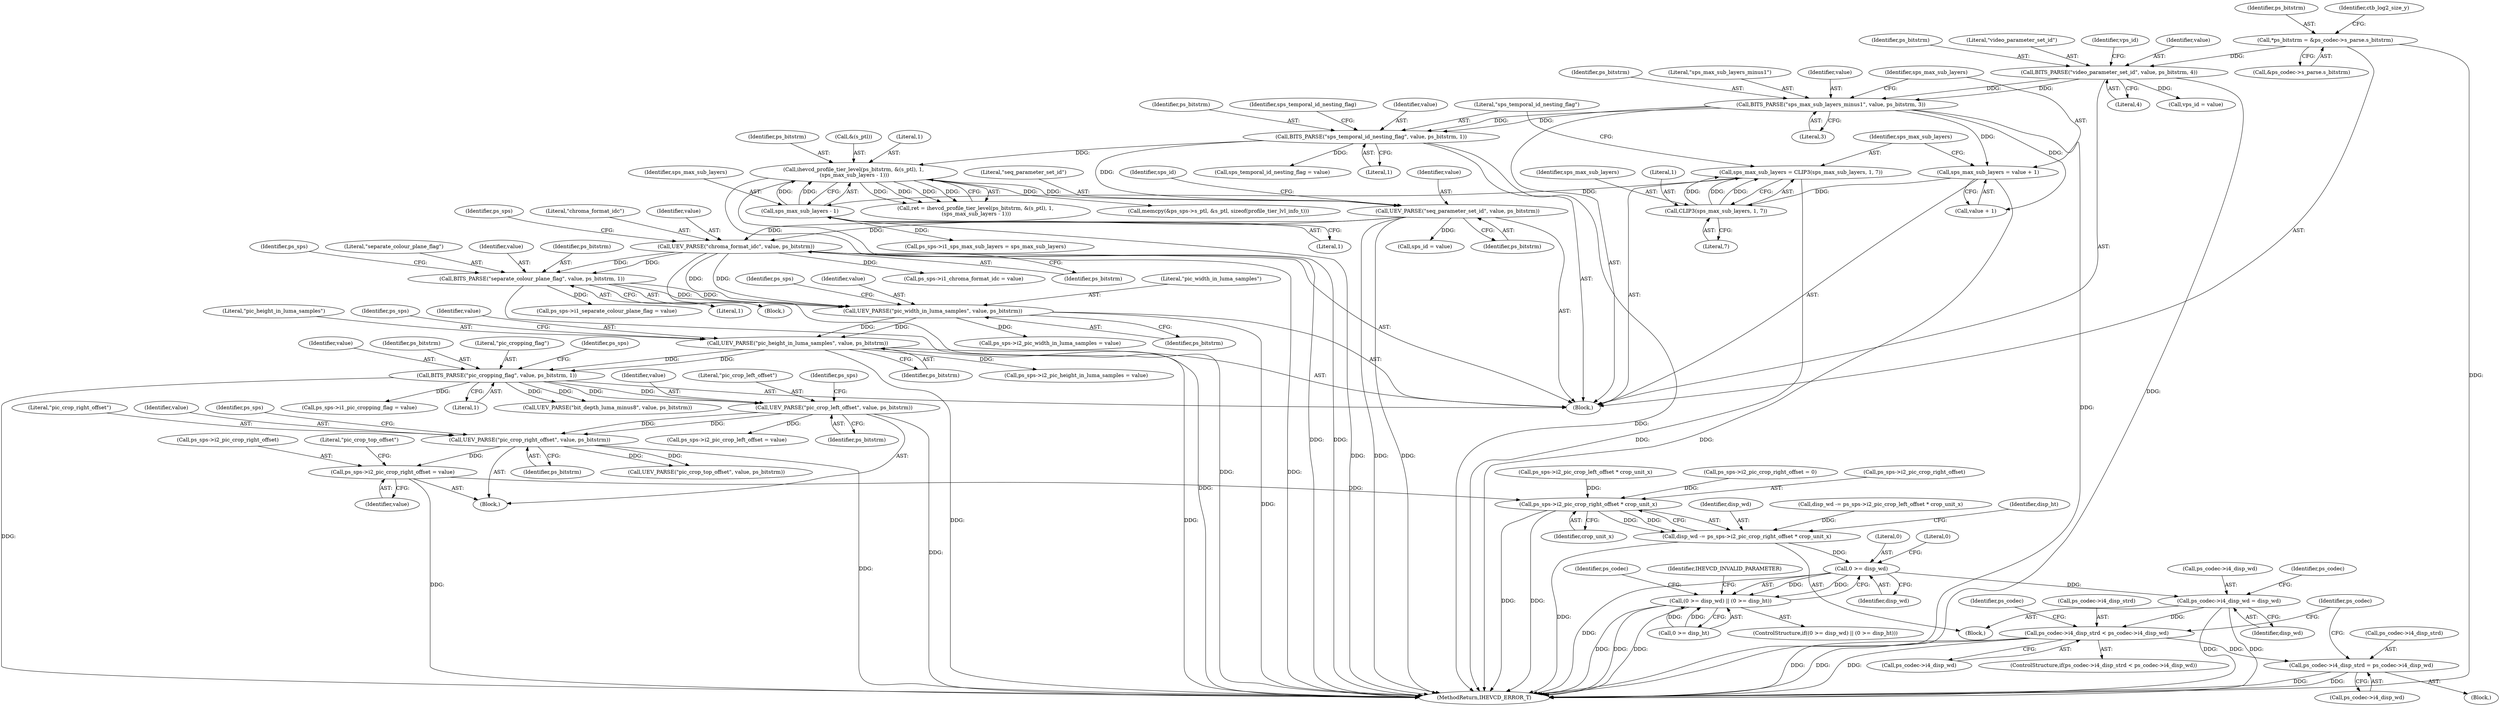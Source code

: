 digraph "0_Android_45c97f878bee15cd97262fe7f57ecea71990fed7@pointer" {
"1000384" [label="(Call,ps_sps->i2_pic_crop_right_offset = value)"];
"1000380" [label="(Call,UEV_PARSE(\"pic_crop_right_offset\", value, ps_bitstrm))"];
"1000371" [label="(Call,UEV_PARSE(\"pic_crop_left_offset\", value, ps_bitstrm))"];
"1000356" [label="(Call,BITS_PARSE(\"pic_cropping_flag\", value, ps_bitstrm, 1))"];
"1000317" [label="(Call,UEV_PARSE(\"pic_height_in_luma_samples\", value, ps_bitstrm))"];
"1000308" [label="(Call,UEV_PARSE(\"pic_width_in_luma_samples\", value, ps_bitstrm))"];
"1000257" [label="(Call,UEV_PARSE(\"chroma_format_idc\", value, ps_bitstrm))"];
"1000186" [label="(Call,UEV_PARSE(\"seq_parameter_set_id\", value, ps_bitstrm))"];
"1000168" [label="(Call,BITS_PARSE(\"sps_temporal_id_nesting_flag\", value, ps_bitstrm, 1))"];
"1000152" [label="(Call,BITS_PARSE(\"sps_max_sub_layers_minus1\", value, ps_bitstrm, 3))"];
"1000136" [label="(Call,BITS_PARSE(\"video_parameter_set_id\", value, ps_bitstrm, 4))"];
"1000124" [label="(Call,*ps_bitstrm = &ps_codec->s_parse.s_bitstrm)"];
"1000178" [label="(Call,ihevcd_profile_tier_level(ps_bitstrm, &(s_ptl), 1,\n (sps_max_sub_layers - 1)))"];
"1000183" [label="(Call,sps_max_sub_layers - 1)"];
"1000162" [label="(Call,sps_max_sub_layers = CLIP3(sps_max_sub_layers, 1, 7))"];
"1000164" [label="(Call,CLIP3(sps_max_sub_layers, 1, 7))"];
"1000157" [label="(Call,sps_max_sub_layers = value + 1)"];
"1000291" [label="(Call,BITS_PARSE(\"separate_colour_plane_flag\", value, ps_bitstrm, 1))"];
"1001191" [label="(Call,ps_sps->i2_pic_crop_right_offset * crop_unit_x)"];
"1001189" [label="(Call,disp_wd -= ps_sps->i2_pic_crop_right_offset * crop_unit_x)"];
"1001217" [label="(Call,0 >= disp_wd)"];
"1001216" [label="(Call,(0 >= disp_wd) || (0 >= disp_ht))"];
"1001225" [label="(Call,ps_codec->i4_disp_wd = disp_wd)"];
"1001279" [label="(Call,ps_codec->i4_disp_strd < ps_codec->i4_disp_wd)"];
"1001287" [label="(Call,ps_codec->i4_disp_strd = ps_codec->i4_disp_wd)"];
"1001229" [label="(Identifier,disp_wd)"];
"1001288" [label="(Call,ps_codec->i4_disp_strd)"];
"1000170" [label="(Identifier,value)"];
"1000257" [label="(Call,UEV_PARSE(\"chroma_format_idc\", value, ps_bitstrm))"];
"1000191" [label="(Identifier,sps_id)"];
"1000296" [label="(Call,ps_sps->i1_separate_colour_plane_flag = value)"];
"1000153" [label="(Literal,\"sps_max_sub_layers_minus1\")"];
"1000180" [label="(Call,&(s_ptl))"];
"1000176" [label="(Call,ret = ihevcd_profile_tier_level(ps_bitstrm, &(s_ptl), 1,\n (sps_max_sub_layers - 1)))"];
"1000323" [label="(Identifier,ps_sps)"];
"1001225" [label="(Call,ps_codec->i4_disp_wd = disp_wd)"];
"1000384" [label="(Call,ps_sps->i2_pic_crop_right_offset = value)"];
"1001184" [label="(Call,ps_sps->i2_pic_crop_left_offset * crop_unit_x)"];
"1000261" [label="(Call,ps_sps->i1_chroma_format_idc = value)"];
"1001217" [label="(Call,0 >= disp_wd)"];
"1001219" [label="(Identifier,disp_wd)"];
"1000248" [label="(Call,memcpy(&ps_sps->s_ptl, &s_ptl, sizeof(profile_tier_lvl_info_t)))"];
"1001191" [label="(Call,ps_sps->i2_pic_crop_right_offset * crop_unit_x)"];
"1000154" [label="(Identifier,value)"];
"1000373" [label="(Identifier,value)"];
"1000190" [label="(Call,sps_id = value)"];
"1000319" [label="(Identifier,value)"];
"1000126" [label="(Call,&ps_codec->s_parse.s_bitstrm)"];
"1000375" [label="(Call,ps_sps->i2_pic_crop_left_offset = value)"];
"1000263" [label="(Identifier,ps_sps)"];
"1001227" [label="(Identifier,ps_codec)"];
"1000385" [label="(Call,ps_sps->i2_pic_crop_right_offset)"];
"1000380" [label="(Call,UEV_PARSE(\"pic_crop_right_offset\", value, ps_bitstrm))"];
"1000429" [label="(Call,UEV_PARSE(\"bit_depth_luma_minus8\", value, ps_bitstrm))"];
"1000139" [label="(Identifier,ps_bitstrm)"];
"1000137" [label="(Literal,\"video_parameter_set_id\")"];
"1000358" [label="(Identifier,value)"];
"1000388" [label="(Identifier,value)"];
"1000381" [label="(Literal,\"pic_crop_right_offset\")"];
"1000311" [label="(Identifier,ps_bitstrm)"];
"1001189" [label="(Call,disp_wd -= ps_sps->i2_pic_crop_right_offset * crop_unit_x)"];
"1000165" [label="(Identifier,sps_max_sub_layers)"];
"1000159" [label="(Call,value + 1)"];
"1001190" [label="(Identifier,disp_wd)"];
"1000356" [label="(Call,BITS_PARSE(\"pic_cropping_flag\", value, ps_bitstrm, 1))"];
"1000183" [label="(Call,sps_max_sub_layers - 1)"];
"1000258" [label="(Literal,\"chroma_format_idc\")"];
"1000141" [label="(Call,vps_id = value)"];
"1000291" [label="(Call,BITS_PARSE(\"separate_colour_plane_flag\", value, ps_bitstrm, 1))"];
"1000414" [label="(Call,ps_sps->i2_pic_crop_right_offset = 0)"];
"1001216" [label="(Call,(0 >= disp_wd) || (0 >= disp_ht))"];
"1000314" [label="(Identifier,ps_sps)"];
"1000156" [label="(Literal,3)"];
"1000293" [label="(Identifier,value)"];
"1001314" [label="(Identifier,ps_codec)"];
"1000382" [label="(Identifier,value)"];
"1000167" [label="(Literal,7)"];
"1000188" [label="(Identifier,value)"];
"1000295" [label="(Literal,1)"];
"1001283" [label="(Call,ps_codec->i4_disp_wd)"];
"1000124" [label="(Call,*ps_bitstrm = &ps_codec->s_parse.s_bitstrm)"];
"1000185" [label="(Literal,1)"];
"1000320" [label="(Identifier,ps_bitstrm)"];
"1000171" [label="(Identifier,ps_bitstrm)"];
"1000290" [label="(Block,)"];
"1000166" [label="(Literal,1)"];
"1000174" [label="(Identifier,sps_temporal_id_nesting_flag)"];
"1001226" [label="(Call,ps_codec->i4_disp_wd)"];
"1000125" [label="(Identifier,ps_bitstrm)"];
"1000182" [label="(Literal,1)"];
"1001287" [label="(Call,ps_codec->i4_disp_strd = ps_codec->i4_disp_wd)"];
"1000361" [label="(Call,ps_sps->i1_pic_cropping_flag = value)"];
"1000179" [label="(Identifier,ps_bitstrm)"];
"1000310" [label="(Identifier,value)"];
"1000189" [label="(Identifier,ps_bitstrm)"];
"1000312" [label="(Call,ps_sps->i2_pic_width_in_luma_samples = value)"];
"1000383" [label="(Identifier,ps_bitstrm)"];
"1001182" [label="(Call,disp_wd -= ps_sps->i2_pic_crop_left_offset * crop_unit_x)"];
"1001279" [label="(Call,ps_codec->i4_disp_strd < ps_codec->i4_disp_wd)"];
"1000260" [label="(Identifier,ps_bitstrm)"];
"1000187" [label="(Literal,\"seq_parameter_set_id\")"];
"1000162" [label="(Call,sps_max_sub_layers = CLIP3(sps_max_sub_layers, 1, 7))"];
"1000309" [label="(Literal,\"pic_width_in_luma_samples\")"];
"1000184" [label="(Identifier,sps_max_sub_layers)"];
"1000142" [label="(Identifier,vps_id)"];
"1000318" [label="(Literal,\"pic_height_in_luma_samples\")"];
"1000374" [label="(Identifier,ps_bitstrm)"];
"1000169" [label="(Literal,\"sps_temporal_id_nesting_flag\")"];
"1000233" [label="(Call,ps_sps->i1_sps_max_sub_layers = sps_max_sub_layers)"];
"1000360" [label="(Literal,1)"];
"1001319" [label="(MethodReturn,IHEVCD_ERROR_T)"];
"1000321" [label="(Call,ps_sps->i2_pic_height_in_luma_samples = value)"];
"1000294" [label="(Identifier,ps_bitstrm)"];
"1001291" [label="(Call,ps_codec->i4_disp_wd)"];
"1000186" [label="(Call,UEV_PARSE(\"seq_parameter_set_id\", value, ps_bitstrm))"];
"1001153" [label="(Block,)"];
"1001220" [label="(Call,0 >= disp_ht)"];
"1000359" [label="(Identifier,ps_bitstrm)"];
"1000164" [label="(Call,CLIP3(sps_max_sub_layers, 1, 7))"];
"1000138" [label="(Identifier,value)"];
"1001221" [label="(Literal,0)"];
"1000155" [label="(Identifier,ps_bitstrm)"];
"1000357" [label="(Literal,\"pic_cropping_flag\")"];
"1000163" [label="(Identifier,sps_max_sub_layers)"];
"1001215" [label="(ControlStructure,if((0 >= disp_wd) || (0 >= disp_ht)))"];
"1000173" [label="(Call,sps_temporal_id_nesting_flag = value)"];
"1001232" [label="(Identifier,ps_codec)"];
"1001224" [label="(Identifier,IHEVCD_INVALID_PARAMETER)"];
"1000157" [label="(Call,sps_max_sub_layers = value + 1)"];
"1000372" [label="(Literal,\"pic_crop_left_offset\")"];
"1001289" [label="(Identifier,ps_codec)"];
"1000136" [label="(Call,BITS_PARSE(\"video_parameter_set_id\", value, ps_bitstrm, 4))"];
"1001218" [label="(Literal,0)"];
"1000390" [label="(Literal,\"pic_crop_top_offset\")"];
"1000158" [label="(Identifier,sps_max_sub_layers)"];
"1000298" [label="(Identifier,ps_sps)"];
"1000152" [label="(Call,BITS_PARSE(\"sps_max_sub_layers_minus1\", value, ps_bitstrm, 3))"];
"1000317" [label="(Call,UEV_PARSE(\"pic_height_in_luma_samples\", value, ps_bitstrm))"];
"1000370" [label="(Block,)"];
"1000371" [label="(Call,UEV_PARSE(\"pic_crop_left_offset\", value, ps_bitstrm))"];
"1000363" [label="(Identifier,ps_sps)"];
"1001280" [label="(Call,ps_codec->i4_disp_strd)"];
"1001286" [label="(Block,)"];
"1000292" [label="(Literal,\"separate_colour_plane_flag\")"];
"1000389" [label="(Call,UEV_PARSE(\"pic_crop_top_offset\", value, ps_bitstrm))"];
"1000308" [label="(Call,UEV_PARSE(\"pic_width_in_luma_samples\", value, ps_bitstrm))"];
"1000377" [label="(Identifier,ps_sps)"];
"1000259" [label="(Identifier,value)"];
"1000178" [label="(Call,ihevcd_profile_tier_level(ps_bitstrm, &(s_ptl), 1,\n (sps_max_sub_layers - 1)))"];
"1000386" [label="(Identifier,ps_sps)"];
"1001278" [label="(ControlStructure,if(ps_codec->i4_disp_strd < ps_codec->i4_disp_wd))"];
"1000108" [label="(Block,)"];
"1000140" [label="(Literal,4)"];
"1000134" [label="(Identifier,ctb_log2_size_y)"];
"1001192" [label="(Call,ps_sps->i2_pic_crop_right_offset)"];
"1000168" [label="(Call,BITS_PARSE(\"sps_temporal_id_nesting_flag\", value, ps_bitstrm, 1))"];
"1001197" [label="(Identifier,disp_ht)"];
"1000172" [label="(Literal,1)"];
"1001195" [label="(Identifier,crop_unit_x)"];
"1000384" -> "1000370"  [label="AST: "];
"1000384" -> "1000388"  [label="CFG: "];
"1000385" -> "1000384"  [label="AST: "];
"1000388" -> "1000384"  [label="AST: "];
"1000390" -> "1000384"  [label="CFG: "];
"1000384" -> "1001319"  [label="DDG: "];
"1000380" -> "1000384"  [label="DDG: "];
"1000384" -> "1001191"  [label="DDG: "];
"1000380" -> "1000370"  [label="AST: "];
"1000380" -> "1000383"  [label="CFG: "];
"1000381" -> "1000380"  [label="AST: "];
"1000382" -> "1000380"  [label="AST: "];
"1000383" -> "1000380"  [label="AST: "];
"1000386" -> "1000380"  [label="CFG: "];
"1000380" -> "1001319"  [label="DDG: "];
"1000371" -> "1000380"  [label="DDG: "];
"1000371" -> "1000380"  [label="DDG: "];
"1000380" -> "1000389"  [label="DDG: "];
"1000380" -> "1000389"  [label="DDG: "];
"1000371" -> "1000370"  [label="AST: "];
"1000371" -> "1000374"  [label="CFG: "];
"1000372" -> "1000371"  [label="AST: "];
"1000373" -> "1000371"  [label="AST: "];
"1000374" -> "1000371"  [label="AST: "];
"1000377" -> "1000371"  [label="CFG: "];
"1000371" -> "1001319"  [label="DDG: "];
"1000356" -> "1000371"  [label="DDG: "];
"1000356" -> "1000371"  [label="DDG: "];
"1000371" -> "1000375"  [label="DDG: "];
"1000356" -> "1000108"  [label="AST: "];
"1000356" -> "1000360"  [label="CFG: "];
"1000357" -> "1000356"  [label="AST: "];
"1000358" -> "1000356"  [label="AST: "];
"1000359" -> "1000356"  [label="AST: "];
"1000360" -> "1000356"  [label="AST: "];
"1000363" -> "1000356"  [label="CFG: "];
"1000356" -> "1001319"  [label="DDG: "];
"1000317" -> "1000356"  [label="DDG: "];
"1000317" -> "1000356"  [label="DDG: "];
"1000356" -> "1000361"  [label="DDG: "];
"1000356" -> "1000429"  [label="DDG: "];
"1000356" -> "1000429"  [label="DDG: "];
"1000317" -> "1000108"  [label="AST: "];
"1000317" -> "1000320"  [label="CFG: "];
"1000318" -> "1000317"  [label="AST: "];
"1000319" -> "1000317"  [label="AST: "];
"1000320" -> "1000317"  [label="AST: "];
"1000323" -> "1000317"  [label="CFG: "];
"1000317" -> "1001319"  [label="DDG: "];
"1000317" -> "1001319"  [label="DDG: "];
"1000308" -> "1000317"  [label="DDG: "];
"1000308" -> "1000317"  [label="DDG: "];
"1000317" -> "1000321"  [label="DDG: "];
"1000308" -> "1000108"  [label="AST: "];
"1000308" -> "1000311"  [label="CFG: "];
"1000309" -> "1000308"  [label="AST: "];
"1000310" -> "1000308"  [label="AST: "];
"1000311" -> "1000308"  [label="AST: "];
"1000314" -> "1000308"  [label="CFG: "];
"1000308" -> "1001319"  [label="DDG: "];
"1000257" -> "1000308"  [label="DDG: "];
"1000257" -> "1000308"  [label="DDG: "];
"1000291" -> "1000308"  [label="DDG: "];
"1000291" -> "1000308"  [label="DDG: "];
"1000308" -> "1000312"  [label="DDG: "];
"1000257" -> "1000108"  [label="AST: "];
"1000257" -> "1000260"  [label="CFG: "];
"1000258" -> "1000257"  [label="AST: "];
"1000259" -> "1000257"  [label="AST: "];
"1000260" -> "1000257"  [label="AST: "];
"1000263" -> "1000257"  [label="CFG: "];
"1000257" -> "1001319"  [label="DDG: "];
"1000257" -> "1001319"  [label="DDG: "];
"1000186" -> "1000257"  [label="DDG: "];
"1000186" -> "1000257"  [label="DDG: "];
"1000257" -> "1000261"  [label="DDG: "];
"1000257" -> "1000291"  [label="DDG: "];
"1000257" -> "1000291"  [label="DDG: "];
"1000186" -> "1000108"  [label="AST: "];
"1000186" -> "1000189"  [label="CFG: "];
"1000187" -> "1000186"  [label="AST: "];
"1000188" -> "1000186"  [label="AST: "];
"1000189" -> "1000186"  [label="AST: "];
"1000191" -> "1000186"  [label="CFG: "];
"1000186" -> "1001319"  [label="DDG: "];
"1000186" -> "1001319"  [label="DDG: "];
"1000168" -> "1000186"  [label="DDG: "];
"1000178" -> "1000186"  [label="DDG: "];
"1000186" -> "1000190"  [label="DDG: "];
"1000168" -> "1000108"  [label="AST: "];
"1000168" -> "1000172"  [label="CFG: "];
"1000169" -> "1000168"  [label="AST: "];
"1000170" -> "1000168"  [label="AST: "];
"1000171" -> "1000168"  [label="AST: "];
"1000172" -> "1000168"  [label="AST: "];
"1000174" -> "1000168"  [label="CFG: "];
"1000168" -> "1001319"  [label="DDG: "];
"1000152" -> "1000168"  [label="DDG: "];
"1000152" -> "1000168"  [label="DDG: "];
"1000168" -> "1000173"  [label="DDG: "];
"1000168" -> "1000178"  [label="DDG: "];
"1000152" -> "1000108"  [label="AST: "];
"1000152" -> "1000156"  [label="CFG: "];
"1000153" -> "1000152"  [label="AST: "];
"1000154" -> "1000152"  [label="AST: "];
"1000155" -> "1000152"  [label="AST: "];
"1000156" -> "1000152"  [label="AST: "];
"1000158" -> "1000152"  [label="CFG: "];
"1000152" -> "1001319"  [label="DDG: "];
"1000136" -> "1000152"  [label="DDG: "];
"1000136" -> "1000152"  [label="DDG: "];
"1000152" -> "1000157"  [label="DDG: "];
"1000152" -> "1000159"  [label="DDG: "];
"1000136" -> "1000108"  [label="AST: "];
"1000136" -> "1000140"  [label="CFG: "];
"1000137" -> "1000136"  [label="AST: "];
"1000138" -> "1000136"  [label="AST: "];
"1000139" -> "1000136"  [label="AST: "];
"1000140" -> "1000136"  [label="AST: "];
"1000142" -> "1000136"  [label="CFG: "];
"1000136" -> "1001319"  [label="DDG: "];
"1000124" -> "1000136"  [label="DDG: "];
"1000136" -> "1000141"  [label="DDG: "];
"1000124" -> "1000108"  [label="AST: "];
"1000124" -> "1000126"  [label="CFG: "];
"1000125" -> "1000124"  [label="AST: "];
"1000126" -> "1000124"  [label="AST: "];
"1000134" -> "1000124"  [label="CFG: "];
"1000124" -> "1001319"  [label="DDG: "];
"1000178" -> "1000176"  [label="AST: "];
"1000178" -> "1000183"  [label="CFG: "];
"1000179" -> "1000178"  [label="AST: "];
"1000180" -> "1000178"  [label="AST: "];
"1000182" -> "1000178"  [label="AST: "];
"1000183" -> "1000178"  [label="AST: "];
"1000176" -> "1000178"  [label="CFG: "];
"1000178" -> "1001319"  [label="DDG: "];
"1000178" -> "1001319"  [label="DDG: "];
"1000178" -> "1000176"  [label="DDG: "];
"1000178" -> "1000176"  [label="DDG: "];
"1000178" -> "1000176"  [label="DDG: "];
"1000178" -> "1000176"  [label="DDG: "];
"1000183" -> "1000178"  [label="DDG: "];
"1000183" -> "1000178"  [label="DDG: "];
"1000178" -> "1000248"  [label="DDG: "];
"1000183" -> "1000185"  [label="CFG: "];
"1000184" -> "1000183"  [label="AST: "];
"1000185" -> "1000183"  [label="AST: "];
"1000183" -> "1001319"  [label="DDG: "];
"1000162" -> "1000183"  [label="DDG: "];
"1000183" -> "1000233"  [label="DDG: "];
"1000162" -> "1000108"  [label="AST: "];
"1000162" -> "1000164"  [label="CFG: "];
"1000163" -> "1000162"  [label="AST: "];
"1000164" -> "1000162"  [label="AST: "];
"1000169" -> "1000162"  [label="CFG: "];
"1000162" -> "1001319"  [label="DDG: "];
"1000164" -> "1000162"  [label="DDG: "];
"1000164" -> "1000162"  [label="DDG: "];
"1000164" -> "1000162"  [label="DDG: "];
"1000164" -> "1000167"  [label="CFG: "];
"1000165" -> "1000164"  [label="AST: "];
"1000166" -> "1000164"  [label="AST: "];
"1000167" -> "1000164"  [label="AST: "];
"1000157" -> "1000164"  [label="DDG: "];
"1000157" -> "1000108"  [label="AST: "];
"1000157" -> "1000159"  [label="CFG: "];
"1000158" -> "1000157"  [label="AST: "];
"1000159" -> "1000157"  [label="AST: "];
"1000163" -> "1000157"  [label="CFG: "];
"1000157" -> "1001319"  [label="DDG: "];
"1000291" -> "1000290"  [label="AST: "];
"1000291" -> "1000295"  [label="CFG: "];
"1000292" -> "1000291"  [label="AST: "];
"1000293" -> "1000291"  [label="AST: "];
"1000294" -> "1000291"  [label="AST: "];
"1000295" -> "1000291"  [label="AST: "];
"1000298" -> "1000291"  [label="CFG: "];
"1000291" -> "1001319"  [label="DDG: "];
"1000291" -> "1000296"  [label="DDG: "];
"1001191" -> "1001189"  [label="AST: "];
"1001191" -> "1001195"  [label="CFG: "];
"1001192" -> "1001191"  [label="AST: "];
"1001195" -> "1001191"  [label="AST: "];
"1001189" -> "1001191"  [label="CFG: "];
"1001191" -> "1001319"  [label="DDG: "];
"1001191" -> "1001319"  [label="DDG: "];
"1001191" -> "1001189"  [label="DDG: "];
"1001191" -> "1001189"  [label="DDG: "];
"1000414" -> "1001191"  [label="DDG: "];
"1001184" -> "1001191"  [label="DDG: "];
"1001189" -> "1001153"  [label="AST: "];
"1001190" -> "1001189"  [label="AST: "];
"1001197" -> "1001189"  [label="CFG: "];
"1001189" -> "1001319"  [label="DDG: "];
"1001182" -> "1001189"  [label="DDG: "];
"1001189" -> "1001217"  [label="DDG: "];
"1001217" -> "1001216"  [label="AST: "];
"1001217" -> "1001219"  [label="CFG: "];
"1001218" -> "1001217"  [label="AST: "];
"1001219" -> "1001217"  [label="AST: "];
"1001221" -> "1001217"  [label="CFG: "];
"1001216" -> "1001217"  [label="CFG: "];
"1001217" -> "1001319"  [label="DDG: "];
"1001217" -> "1001216"  [label="DDG: "];
"1001217" -> "1001216"  [label="DDG: "];
"1001217" -> "1001225"  [label="DDG: "];
"1001216" -> "1001215"  [label="AST: "];
"1001216" -> "1001220"  [label="CFG: "];
"1001220" -> "1001216"  [label="AST: "];
"1001224" -> "1001216"  [label="CFG: "];
"1001227" -> "1001216"  [label="CFG: "];
"1001216" -> "1001319"  [label="DDG: "];
"1001216" -> "1001319"  [label="DDG: "];
"1001216" -> "1001319"  [label="DDG: "];
"1001220" -> "1001216"  [label="DDG: "];
"1001220" -> "1001216"  [label="DDG: "];
"1001225" -> "1001153"  [label="AST: "];
"1001225" -> "1001229"  [label="CFG: "];
"1001226" -> "1001225"  [label="AST: "];
"1001229" -> "1001225"  [label="AST: "];
"1001232" -> "1001225"  [label="CFG: "];
"1001225" -> "1001319"  [label="DDG: "];
"1001225" -> "1001319"  [label="DDG: "];
"1001225" -> "1001279"  [label="DDG: "];
"1001279" -> "1001278"  [label="AST: "];
"1001279" -> "1001283"  [label="CFG: "];
"1001280" -> "1001279"  [label="AST: "];
"1001283" -> "1001279"  [label="AST: "];
"1001289" -> "1001279"  [label="CFG: "];
"1001314" -> "1001279"  [label="CFG: "];
"1001279" -> "1001319"  [label="DDG: "];
"1001279" -> "1001319"  [label="DDG: "];
"1001279" -> "1001319"  [label="DDG: "];
"1001279" -> "1001287"  [label="DDG: "];
"1001287" -> "1001286"  [label="AST: "];
"1001287" -> "1001291"  [label="CFG: "];
"1001288" -> "1001287"  [label="AST: "];
"1001291" -> "1001287"  [label="AST: "];
"1001314" -> "1001287"  [label="CFG: "];
"1001287" -> "1001319"  [label="DDG: "];
"1001287" -> "1001319"  [label="DDG: "];
}
